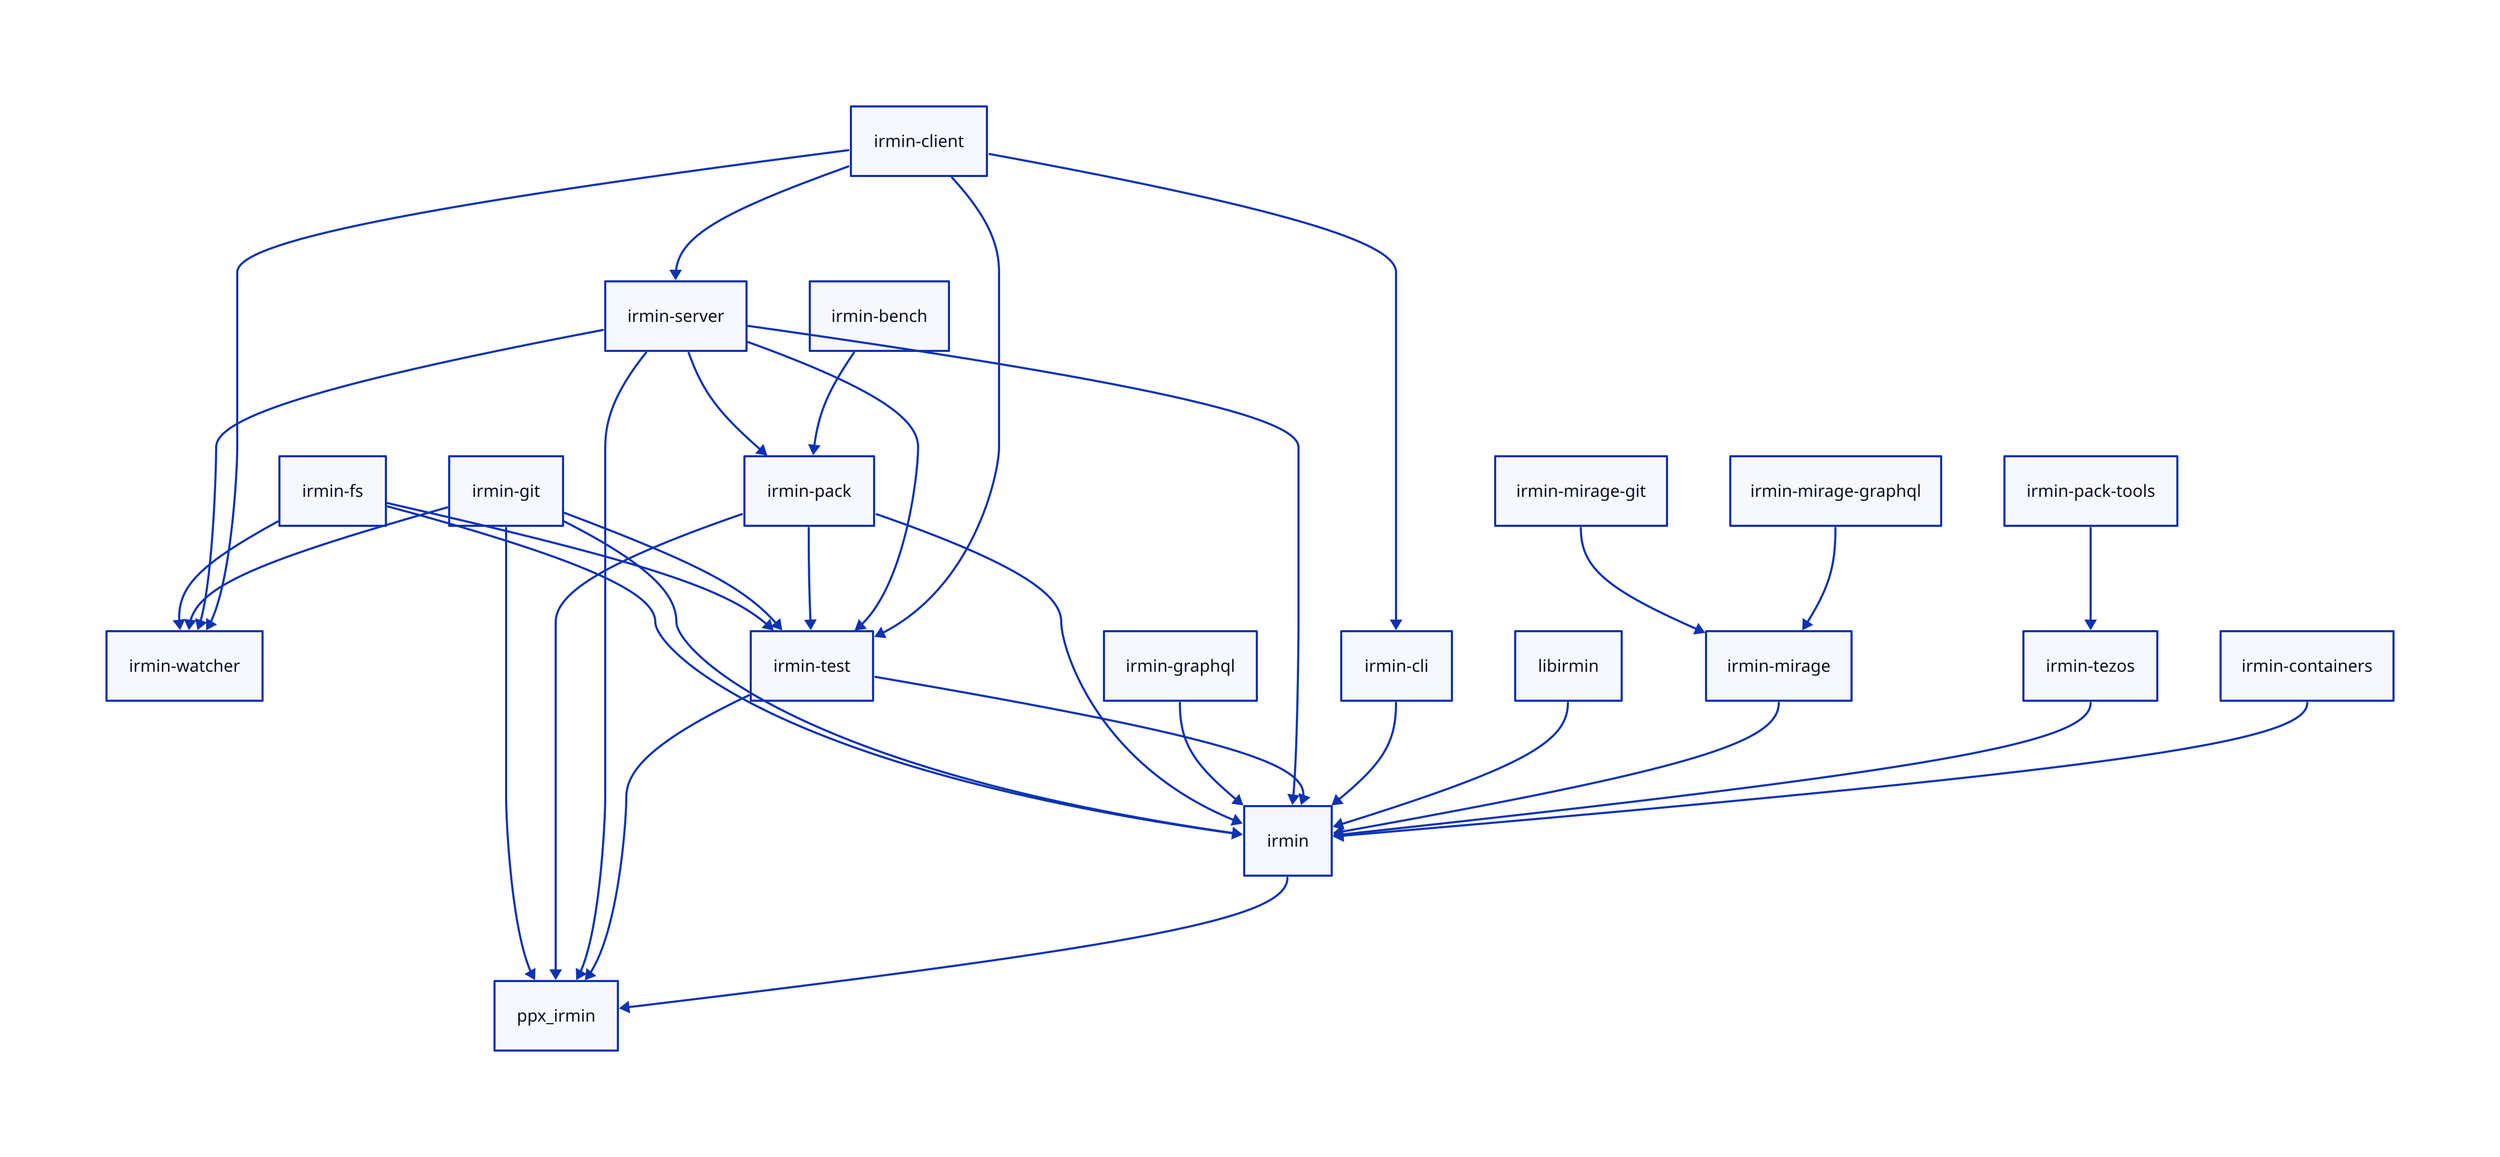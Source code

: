 direction: down


irmin-fs -> irmin-watcher
irmin-git -> irmin-watcher
irmin-server -> irmin-watcher
irmin-client -> irmin-watcher

# Dependencies
irmin-git -> ppx_irmin
irmin-pack -> ppx_irmin
irmin-server -> ppx_irmin
irmin-test -> ppx_irmin

# Core Dependencies
irmin -> ppx_irmin



# Backend Dependencies
irmin-fs -> irmin
irmin-fs -> irmin-test
irmin-git -> irmin
irmin-git -> irmin-test
irmin-pack -> irmin
irmin-pack -> irmin-test

# Networking Dependencies
irmin-graphql -> irmin
irmin-server -> irmin
irmin-server -> irmin-pack
irmin-server -> irmin-test
irmin-client -> irmin-server
irmin-client -> irmin-cli
irmin-client -> irmin-test

# Tooling & Testing Dependencies
irmin-test -> irmin
irmin-cli -> irmin; irmin-git; irmin-fs; irmin-pack; irmin-graphql; irmin-tezos; irmin-server; irmin-watcher; irmin-test
irmin-bench -> irmin-pack; irmin-test; irmin-tezos
libirmin -> irmin; irmin-cli
irmin-pack-tools -> irmin-tezos; irmin-pack; irmin-test

# Mirage Dependencies
irmin-mirage -> irmin
irmin-mirage-git -> irmin-mirage; irmin-git
irmin-mirage-graphql -> irmin-mirage; irmin-graphql

# Specialized Dependencies
irmin-tezos -> irmin; irmin-pack; ppx_irmin; irmin-test
irmin-containers -> irmin; irmin-fs; ppx_irmin

